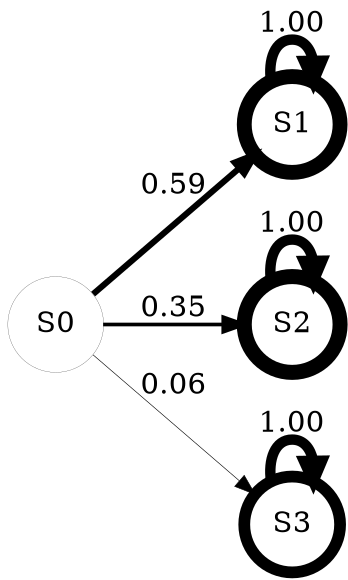 digraph MarkovChain {
    rankdir=LR;
    node [shape=circle];
    S0[label="S0", penwidth=0.1];
    S1[label="S1", penwidth=7.13725];
    S2[label="S2", penwidth=7.21569];
    S3[label="S3", penwidth=5.64706];
    S0 -> S1 [label="0.59", penwidth=2.94];
    S0 -> S2 [label="0.35", penwidth=1.76];
    S0 -> S3 [label="0.06", penwidth=0.29];
    S1 -> S1 [label="1.00", penwidth=5.00];
    S2 -> S2 [label="1.00", penwidth=5.00];
    S3 -> S3 [label="1.00", penwidth=5.00];
}
